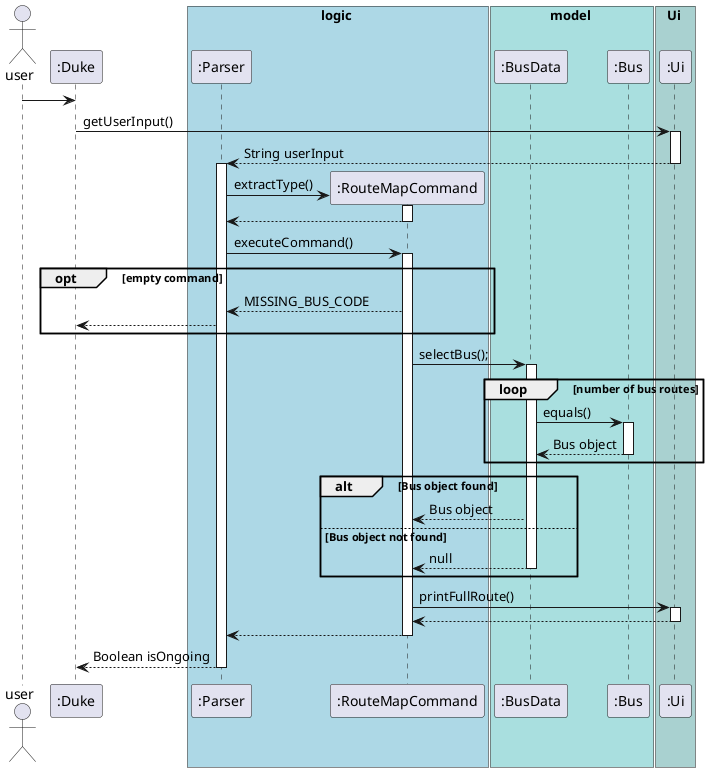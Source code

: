 @startuml
actor user
participant ":Duke"
box logic #LightBlue
participant ":Parser"
participant ":RouteMapCommand"
end box
box model #A9DFDF
participant ":BusData"
participant ":Bus"
end box
box Ui #A9D1D0
participant ":Ui"
end box

user ->":Duke"
":Duke" -> ":Ui" : getUserInput()
activate ":Ui"
":Ui" --> ":Parser": String userInput
deactivate ":Ui"

activate ":Parser"
create ":RouteMapCommand"
":Parser" -> ":RouteMapCommand" :extractType()
activate ":RouteMapCommand"
":RouteMapCommand" --> ":Parser"
deactivate ":RouteMapCommand"
":Parser" -> ":RouteMapCommand" : executeCommand()
activate ":RouteMapCommand"
opt empty command
    ":RouteMapCommand" --> ":Parser" : MISSING_BUS_CODE
    ":Parser" --> ":Duke"
end

":RouteMapCommand" -> ":BusData" : selectBus();
activate ":BusData"
loop number of bus routes
    ":BusData" -> ":Bus" : equals()
     activate ":Bus"
    ":Bus" --> ":BusData" : Bus object
    deactivate ":Bus"
end

alt Bus object found
":BusData" --> ":RouteMapCommand" : Bus object
else Bus object not found
":BusData" --> ":RouteMapCommand" : null
deactivate ":BusData"
end
":RouteMapCommand" -> ":Ui" : printFullRoute()
activate ":Ui"
":Ui" --> ":RouteMapCommand"
deactivate ":Ui"

":RouteMapCommand" --> ":Parser"
deactivate ":RouteMapCommand"
":Parser" --> ":Duke":Boolean isOngoing
deactivate ":Parser"


@enduml
